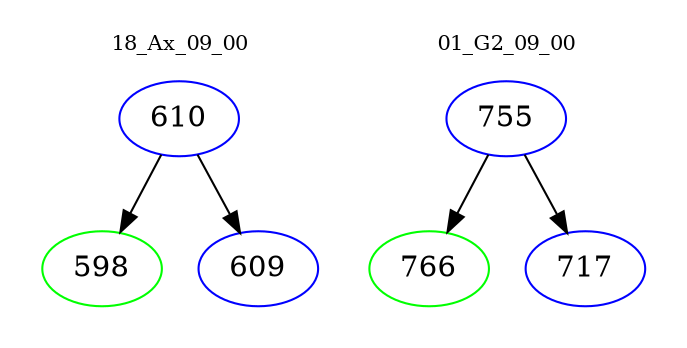 digraph{
subgraph cluster_0 {
color = white
label = "18_Ax_09_00";
fontsize=10;
T0_610 [label="610", color="blue"]
T0_610 -> T0_598 [color="black"]
T0_598 [label="598", color="green"]
T0_610 -> T0_609 [color="black"]
T0_609 [label="609", color="blue"]
}
subgraph cluster_1 {
color = white
label = "01_G2_09_00";
fontsize=10;
T1_755 [label="755", color="blue"]
T1_755 -> T1_766 [color="black"]
T1_766 [label="766", color="green"]
T1_755 -> T1_717 [color="black"]
T1_717 [label="717", color="blue"]
}
}
